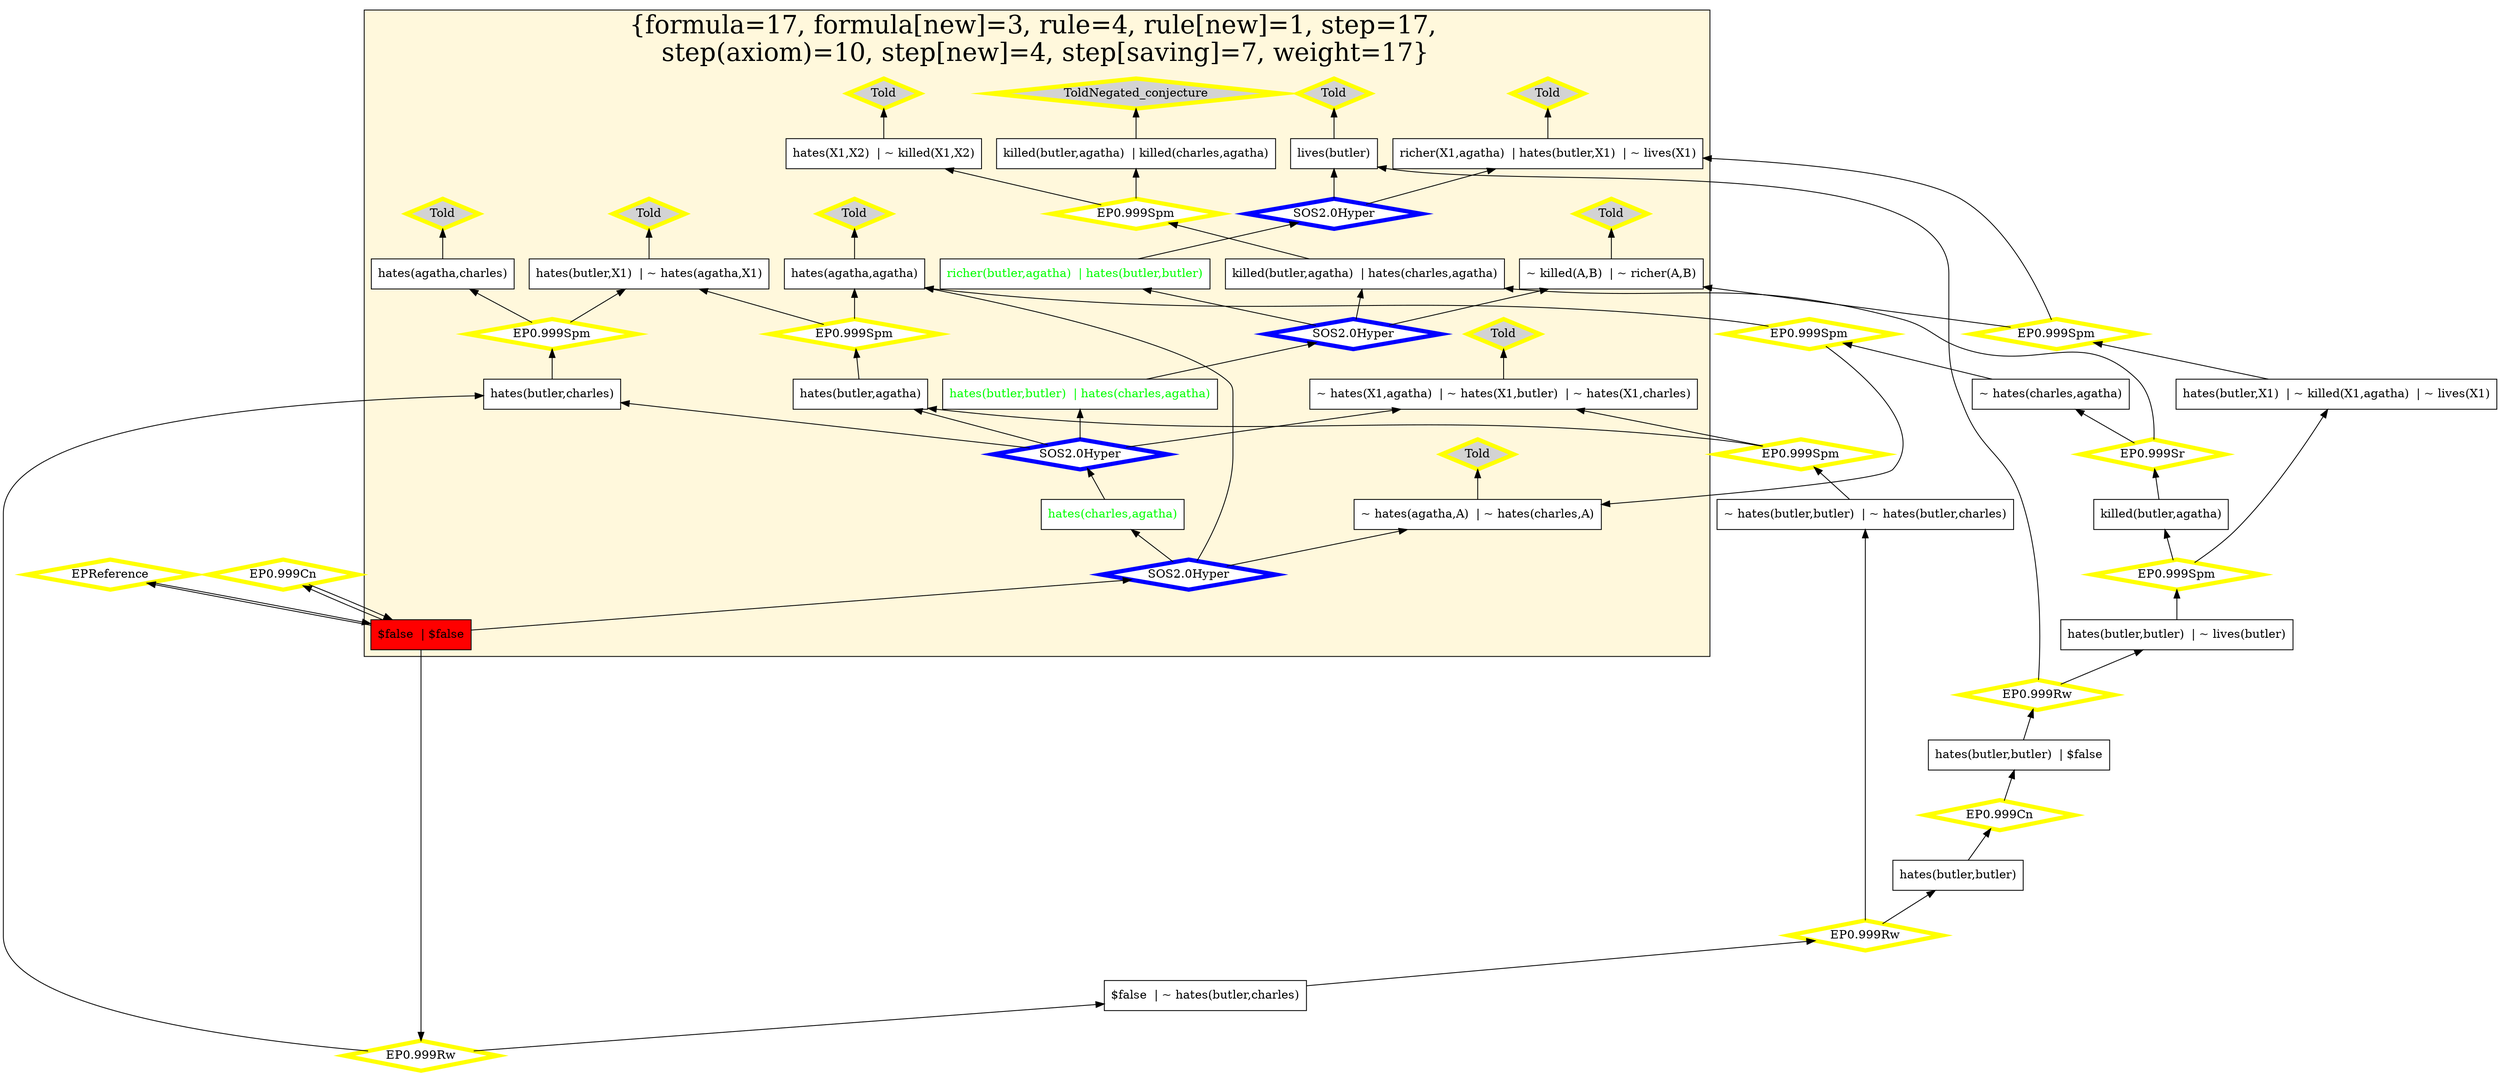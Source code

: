 digraph g 
{ rankdir=BT;
   
  "x_48" [ URL="http://inference-web.org/proofs/tptp/Solutions/PUZ/PUZ001-1/EP---1.1/answer.owl#ns_5_conclusion" color="black" shape="box" label="~ hates(agatha,X1)  | ~ hates(charles,X1)" fillcolor="white" style="filled"  ];
  "x_27" [ URL="http://inference-web.org/proofs/tptp/Solutions/PUZ/PUZ001-1/EP---1.1/answer.owl#ns_14_conclusion" color="black" shape="box" label="hates(butler,agatha)" fillcolor="white" style="filled"  ];
  "x_36" [ URL="http://inference-web.org/proofs/tptp/Solutions/PUZ/PUZ001-1/EP---1.1/answer.owl#ns_4_conclusion" color="black" shape="box" label="~ killed(X1,X2)  | ~ richer(X1,X2)" fillcolor="white" style="filled"  ];
  "x_50" [ URL="http://inference-web.org/proofs/tptp/Solutions/PUZ/PUZ001-1/SOS---2.0/answer.owl#ns_17_conclusion" color="black" shape="box" label="hates(butler,charles)" fillcolor="white" style="filled"  ];
  "x_74" [ URL="http://inference-web.org/proofs/tptp/Solutions/PUZ/PUZ001-1/EP---1.1/answer.owl#ns_16_conclusion" color="black" shape="box" label="~ hates(charles,agatha)" fillcolor="white" style="filled"  ];
  "x_51" [ URL="http://inference-web.org/proofs/tptp/Solutions/PUZ/PUZ001-1/EP---1.1/answer.owl#ns_31_conclusion" color="black" shape="box" label="hates(butler,butler)" fillcolor="white" style="filled"  ];
  "x_76" [ URL="http://inference-web.org/proofs/tptp/Solutions/PUZ/PUZ001-1/EP---1.1/answer.owl#ns_22_conclusion" color="black" shape="box" label="~ hates(butler,butler)  | ~ hates(butler,charles)" fillcolor="white" style="filled"  ];
  "x_1" [ fontcolor="green" URL="http://inference-web.org/proofs/tptp/Solutions/PUZ/PUZ001-1/SOS---2.0/answer.owl#ns_14_conclusion" color="black" shape="box" label="richer(butler,agatha)  | hates(butler,butler)" fillcolor="white" style="filled"  ];
  "x_54" [ URL="http://inference-web.org/proofs/tptp/Solutions/PUZ/PUZ001-1/SOS---2.0/answer.owl#ns_23_conclusion" color="black" shape="box" label="$false" fillcolor="red" style="filled"  ];
  "x_54" [ URL="http://inference-web.org/proofs/tptp/Solutions/PUZ/PUZ001-1/EP---1.1/answer.owl#ns_34_conclusion" color="black" shape="box" label="$false" fillcolor="red" style="filled"  ];
  "x_55" [ URL="http://inference-web.org/proofs/tptp/Solutions/PUZ/PUZ001-1/EP---1.1/answer.owl#ns_13_conclusion" color="black" shape="box" label="hates(charles,agatha)  | killed(butler,agatha)" fillcolor="white" style="filled"  ];
  "x_48" [ URL="http://inference-web.org/proofs/tptp/Solutions/PUZ/PUZ001-1/SOS---2.0/answer.owl#ns_2_conclusion" color="black" shape="box" label="~ hates(agatha,A)  | ~ hates(charles,A)" fillcolor="white" style="filled"  ];
  "x_65" [ URL="http://inference-web.org/proofs/tptp/Solutions/PUZ/PUZ001-1/SOS---2.0/answer.owl#ns_8_conclusion" color="black" shape="box" label="lives(butler)" fillcolor="white" style="filled"  ];
  "x_59" [ URL="http://inference-web.org/proofs/tptp/Solutions/PUZ/PUZ001-1/EP---1.1/answer.owl#ns_10_conclusion" color="black" shape="box" label="hates(butler,X1)  | ~ hates(agatha,X1)" fillcolor="white" style="filled"  ];
  "x_55" [ URL="http://inference-web.org/proofs/tptp/Solutions/PUZ/PUZ001-1/SOS---2.0/answer.owl#ns_18_conclusion" color="black" shape="box" label="killed(butler,agatha)  | hates(charles,agatha)" fillcolor="white" style="filled"  ];
  "x_35" [ URL="http://inference-web.org/proofs/tptp/Solutions/PUZ/PUZ001-1/EP---1.1/answer.owl#ns_8_conclusion" color="black" shape="box" label="hates(agatha,charles)" fillcolor="white" style="filled"  ];
  "x_29" [ URL="http://inference-web.org/proofs/tptp/Solutions/PUZ/PUZ001-1/EP---1.1/answer.owl#ns_9_conclusion" color="black" shape="box" label="hates(X1,X2)  | ~ killed(X1,X2)" fillcolor="white" style="filled"  ];
  "x_82" [ fontcolor="green" URL="http://inference-web.org/proofs/tptp/Solutions/PUZ/PUZ001-1/SOS---2.0/answer.owl#ns_19_conclusion" color="black" shape="box" label="hates(butler,butler)  | hates(charles,agatha)" fillcolor="white" style="filled"  ];
  "x_63" [ URL="http://inference-web.org/proofs/tptp/Solutions/PUZ/PUZ001-1/SOS---2.0/answer.owl#ns_3_conclusion" color="black" shape="box" label="~ hates(A,agatha)  | ~ hates(A,butler)  | ~ hates(A,charles)" fillcolor="white" style="filled"  ];
  "x_12" [ URL="http://inference-web.org/proofs/tptp/Solutions/PUZ/PUZ001-1/EP---1.1/answer.owl#ns_29_conclusion" color="black" shape="box" label="hates(butler,butler)  | ~ lives(butler)" fillcolor="white" style="filled"  ];
  "x_36" [ URL="http://inference-web.org/proofs/tptp/Solutions/PUZ/PUZ001-1/SOS---2.0/answer.owl#ns_1_conclusion" color="black" shape="box" label="~ killed(A,B)  | ~ richer(A,B)" fillcolor="white" style="filled"  ];
  "x_13" [ URL="http://inference-web.org/proofs/tptp/Solutions/PUZ/PUZ001-1/EP---1.1/answer.owl#ns_18_conclusion" color="black" shape="box" label="hates(butler,X1)  | ~ killed(X1,agatha)  | ~ lives(X1)" fillcolor="white" style="filled"  ];
  "x_84" [ URL="http://inference-web.org/proofs/tptp/Solutions/PUZ/PUZ001-1/EP---1.1/answer.owl#ns_32_conclusion" color="black" shape="box" label="$false  | ~ hates(butler,charles)" fillcolor="white" style="filled"  ];
  "x_65" [ URL="http://inference-web.org/proofs/tptp/Solutions/PUZ/PUZ001-1/EP---1.1/answer.owl#ns_2_conclusion" color="black" shape="box" label="lives(butler)" fillcolor="white" style="filled"  ];
  "x_86" [ fontcolor="green" URL="http://inference-web.org/proofs/tptp/Solutions/PUZ/PUZ001-1/SOS---2.0/answer.owl#ns_21_conclusion" color="black" shape="box" label="hates(charles,agatha)" fillcolor="white" style="filled"  ];
  "x_27" [ URL="http://inference-web.org/proofs/tptp/Solutions/PUZ/PUZ001-1/SOS---2.0/answer.owl#ns_15_conclusion" color="black" shape="box" label="hates(butler,agatha)" fillcolor="white" style="filled"  ];
  "x_89" [ URL="http://inference-web.org/proofs/tptp/Solutions/PUZ/PUZ001-1/EP---1.1/answer.owl#ns_7_conclusion" color="black" shape="box" label="hates(agatha,agatha)" fillcolor="white" style="filled"  ];
  "x_50" [ URL="http://inference-web.org/proofs/tptp/Solutions/PUZ/PUZ001-1/EP---1.1/answer.owl#ns_15_conclusion" color="black" shape="box" label="hates(butler,charles)" fillcolor="white" style="filled"  ];
  "x_89" [ URL="http://inference-web.org/proofs/tptp/Solutions/PUZ/PUZ001-1/SOS---2.0/answer.owl#ns_10_conclusion" color="black" shape="box" label="hates(agatha,agatha)" fillcolor="white" style="filled"  ];
  "x_39" [ URL="http://inference-web.org/proofs/tptp/Solutions/PUZ/PUZ001-1/SOS---2.0/answer.owl#ns_6_conclusion" color="black" shape="box" label="~ lives(A)  | richer(A,agatha)  | hates(butler,A)" fillcolor="white" style="filled"  ];
  "x_95" [ URL="http://inference-web.org/proofs/tptp/Solutions/PUZ/PUZ001-1/EP---1.1/answer.owl#ns_30_conclusion" color="black" shape="box" label="hates(butler,butler)  | $false" fillcolor="white" style="filled"  ];
  "x_54" [ URL="http://inference-web.org/proofs/tptp/Solutions/PUZ/PUZ001-1/EP---1.1/answer.owl#ns_35_conclusion" color="black" shape="box" label="$false" fillcolor="red" style="filled"  ];
  "x_63" [ URL="http://inference-web.org/proofs/tptp/Solutions/PUZ/PUZ001-1/EP---1.1/answer.owl#ns_6_conclusion" color="black" shape="box" label="~ hates(X1,agatha)  | ~ hates(X1,butler)  | ~ hates(X1,charles)" fillcolor="white" style="filled"  ];
  "x_54" [ URL="http://inference-web.org/proofs/tptp/Solutions/PUZ/PUZ001-1/EP---1.1/answer.owl#ns_33_conclusion" color="black" shape="box" label="$false  | $false" fillcolor="red" style="filled"  ];
  "x_99" [ URL="http://inference-web.org/proofs/tptp/Solutions/PUZ/PUZ001-1/EP---1.1/answer.owl#ns_25_conclusion" color="black" shape="box" label="killed(butler,agatha)" fillcolor="white" style="filled"  ];
  "x_6" [ URL="http://inference-web.org/proofs/tptp/Solutions/PUZ/PUZ001-1/EP---1.1/answer.owl#ns_12_conclusion" color="black" shape="box" label="killed(butler,agatha)  | killed(charles,agatha)" fillcolor="white" style="filled"  ];
  "x_39" [ URL="http://inference-web.org/proofs/tptp/Solutions/PUZ/PUZ001-1/EP---1.1/answer.owl#ns_11_conclusion" color="black" shape="box" label="richer(X1,agatha)  | hates(butler,X1)  | ~ lives(X1)" fillcolor="white" style="filled"  ];
  "-60e429c2:1242c8035d5:-7fa5" [ URL="http://browser.inference-web.org/iwbrowser/BrowseNodeSet?url=http%3A%2F%2Finference-web.org%2Fproofs%2Ftptp%2FSolutions%2FPUZ%2FPUZ001-1%2FEP---1.1%2Fanswer.owl%23ns_7" color="yellow" shape="diamond" label="Told" fillcolor="lightgrey" style="filled" penwidth="5"  ];
  "x_89" -> "-60e429c2:1242c8035d5:-7fa5";
  "-60e429c2:1242c8035d5:-7fc4" [ URL="http://browser.inference-web.org/iwbrowser/BrowseNodeSet?url=http%3A%2F%2Finference-web.org%2Fproofs%2Ftptp%2FSolutions%2FPUZ%2FPUZ001-1%2FEP---1.1%2Fanswer.owl%23ns_34" color="yellow" shape="diamond" label="EP0.999Cn" fillcolor="white" style="filled" penwidth="5"  ];
  "x_54" -> "-60e429c2:1242c8035d5:-7fc4";
  "-60e429c2:1242c8035d5:-7fc4" -> "x_54";
  "-60e429c2:1242c8035d5:-7fb9" [ URL="http://browser.inference-web.org/iwbrowser/BrowseNodeSet?url=http%3A%2F%2Finference-web.org%2Fproofs%2Ftptp%2FSolutions%2FPUZ%2FPUZ001-1%2FEP---1.1%2Fanswer.owl%23ns_32" color="yellow" shape="diamond" label="EP0.999Rw" fillcolor="white" style="filled" penwidth="5"  ];
  "x_84" -> "-60e429c2:1242c8035d5:-7fb9";
  "-60e429c2:1242c8035d5:-7fb9" -> "x_51";
  "-60e429c2:1242c8035d5:-7fb9" -> "x_76";
  "-60e429c2:1242c8035d5:-7fc2" [ URL="http://browser.inference-web.org/iwbrowser/BrowseNodeSet?url=http%3A%2F%2Finference-web.org%2Fproofs%2Ftptp%2FSolutions%2FPUZ%2FPUZ001-1%2FEP---1.1%2Fanswer.owl%23ns_33" color="yellow" shape="diamond" label="EP0.999Rw" fillcolor="white" style="filled" penwidth="5"  ];
  "x_54" -> "-60e429c2:1242c8035d5:-7fc2";
  "-60e429c2:1242c8035d5:-7fc2" -> "x_50";
  "-60e429c2:1242c8035d5:-7fc2" -> "x_84";
  "-60e429c2:1242c8035d5:-7fc6" [ URL="http://browser.inference-web.org/iwbrowser/BrowseNodeSet?url=http%3A%2F%2Finference-web.org%2Fproofs%2Ftptp%2FSolutions%2FPUZ%2FPUZ001-1%2FEP---1.1%2Fanswer.owl%23answer" color="yellow" shape="diamond" label="EPReference" fillcolor="white" style="filled" penwidth="5"  ];
  "x_54" -> "-60e429c2:1242c8035d5:-7fc6";
  "-60e429c2:1242c8035d5:-7fc6" -> "x_54";
  "-60e429c2:1242c8035d5:-8000" [ URL="http://browser.inference-web.org/iwbrowser/BrowseNodeSet?url=http%3A%2F%2Finference-web.org%2Fproofs%2Ftptp%2FSolutions%2FPUZ%2FPUZ001-1%2FSOS---2.0%2Fanswer.owl%23answer" color="blue" shape="diamond" label="SOS2.0Hyper" fillcolor="white" style="filled" penwidth="5"  ];
  "x_54" -> "-60e429c2:1242c8035d5:-8000";
  "-60e429c2:1242c8035d5:-8000" -> "x_48";
  "-60e429c2:1242c8035d5:-8000" -> "x_86";
  "-60e429c2:1242c8035d5:-8000" -> "x_89";
  "-60e429c2:1242c8035d5:-7f8a" [ URL="http://browser.inference-web.org/iwbrowser/BrowseNodeSet?url=http%3A%2F%2Finference-web.org%2Fproofs%2Ftptp%2FSolutions%2FPUZ%2FPUZ001-1%2FEP---1.1%2Fanswer.owl%23ns_14" color="yellow" shape="diamond" label="EP0.999Spm" fillcolor="white" style="filled" penwidth="5"  ];
  "x_27" -> "-60e429c2:1242c8035d5:-7f8a";
  "-60e429c2:1242c8035d5:-7f8a" -> "x_59";
  "-60e429c2:1242c8035d5:-7f8a" -> "x_89";
  "-60e429c2:1242c8035d5:-7f96" [ URL="http://browser.inference-web.org/iwbrowser/BrowseNodeSet?url=http%3A%2F%2Finference-web.org%2Fproofs%2Ftptp%2FSolutions%2FPUZ%2FPUZ001-1%2FEP---1.1%2Fanswer.owl%23ns_18" color="yellow" shape="diamond" label="EP0.999Spm" fillcolor="white" style="filled" penwidth="5"  ];
  "x_13" -> "-60e429c2:1242c8035d5:-7f96";
  "-60e429c2:1242c8035d5:-7f96" -> "x_36";
  "-60e429c2:1242c8035d5:-7f96" -> "x_39";
  "-60e429c2:1242c8035d5:-7f9c" [ URL="http://browser.inference-web.org/iwbrowser/BrowseNodeSet?url=http%3A%2F%2Finference-web.org%2Fproofs%2Ftptp%2FSolutions%2FPUZ%2FPUZ001-1%2FEP---1.1%2Fanswer.owl%23ns_12" color="yellow" shape="diamond" label="ToldNegated_conjecture" fillcolor="lightgrey" style="filled" penwidth="5"  ];
  "x_6" -> "-60e429c2:1242c8035d5:-7f9c";
  "-60e429c2:1242c8035d5:-7f99" [ URL="http://browser.inference-web.org/iwbrowser/BrowseNodeSet?url=http%3A%2F%2Finference-web.org%2Fproofs%2Ftptp%2FSolutions%2FPUZ%2FPUZ001-1%2FEP---1.1%2Fanswer.owl%23ns_9" color="yellow" shape="diamond" label="Told" fillcolor="lightgrey" style="filled" penwidth="5"  ];
  "x_29" -> "-60e429c2:1242c8035d5:-7f99";
  "-60e429c2:1242c8035d5:-7fb1" [ URL="http://browser.inference-web.org/iwbrowser/BrowseNodeSet?url=http%3A%2F%2Finference-web.org%2Fproofs%2Ftptp%2FSolutions%2FPUZ%2FPUZ001-1%2FEP---1.1%2Fanswer.owl%23ns_2" color="yellow" shape="diamond" label="Told" fillcolor="lightgrey" style="filled" penwidth="5"  ];
  "x_65" -> "-60e429c2:1242c8035d5:-7fb1";
  "-60e429c2:1242c8035d5:-7fae" [ URL="http://browser.inference-web.org/iwbrowser/BrowseNodeSet?url=http%3A%2F%2Finference-web.org%2Fproofs%2Ftptp%2FSolutions%2FPUZ%2FPUZ001-1%2FEP---1.1%2Fanswer.owl%23ns_29" color="yellow" shape="diamond" label="EP0.999Spm" fillcolor="white" style="filled" penwidth="5"  ];
  "x_12" -> "-60e429c2:1242c8035d5:-7fae";
  "-60e429c2:1242c8035d5:-7fae" -> "x_13";
  "-60e429c2:1242c8035d5:-7fae" -> "x_99";
  "-60e429c2:1242c8035d5:-7f87" [ URL="http://browser.inference-web.org/iwbrowser/BrowseNodeSet?url=http%3A%2F%2Finference-web.org%2Fproofs%2Ftptp%2FSolutions%2FPUZ%2FPUZ001-1%2FEP---1.1%2Fanswer.owl%23ns_6" color="yellow" shape="diamond" label="Told" fillcolor="lightgrey" style="filled" penwidth="5"  ];
  "x_63" -> "-60e429c2:1242c8035d5:-7f87";
  "-60e429c2:1242c8035d5:-7fbc" [ URL="http://browser.inference-web.org/iwbrowser/BrowseNodeSet?url=http%3A%2F%2Finference-web.org%2Fproofs%2Ftptp%2FSolutions%2FPUZ%2FPUZ001-1%2FEP---1.1%2Fanswer.owl%23ns_8" color="yellow" shape="diamond" label="Told" fillcolor="lightgrey" style="filled" penwidth="5"  ];
  "x_35" -> "-60e429c2:1242c8035d5:-7fbc";
  "-60e429c2:1242c8035d5:-7f90" [ URL="http://browser.inference-web.org/iwbrowser/BrowseNodeSet?url=http%3A%2F%2Finference-web.org%2Fproofs%2Ftptp%2FSolutions%2FPUZ%2FPUZ001-1%2FEP---1.1%2Fanswer.owl%23ns_4" color="yellow" shape="diamond" label="Told" fillcolor="lightgrey" style="filled" penwidth="5"  ];
  "x_36" -> "-60e429c2:1242c8035d5:-7f90";
  "-60e429c2:1242c8035d5:-7f8d" [ URL="http://browser.inference-web.org/iwbrowser/BrowseNodeSet?url=http%3A%2F%2Finference-web.org%2Fproofs%2Ftptp%2FSolutions%2FPUZ%2FPUZ001-1%2FEP---1.1%2Fanswer.owl%23ns_22" color="yellow" shape="diamond" label="EP0.999Spm" fillcolor="white" style="filled" penwidth="5"  ];
  "x_76" -> "-60e429c2:1242c8035d5:-7f8d";
  "-60e429c2:1242c8035d5:-7f8d" -> "x_27";
  "-60e429c2:1242c8035d5:-7f8d" -> "x_63";
  "-60e429c2:1242c8035d5:-7ff6" [ URL="http://browser.inference-web.org/iwbrowser/BrowseNodeSet?url=http%3A%2F%2Finference-web.org%2Fproofs%2Ftptp%2FSolutions%2FPUZ%2FPUZ001-1%2FSOS---2.0%2Fanswer.owl%23ns_21" color="blue" shape="diamond" label="SOS2.0Hyper" fillcolor="white" style="filled" penwidth="5"  ];
  "x_86" -> "-60e429c2:1242c8035d5:-7ff6";
  "-60e429c2:1242c8035d5:-7ff6" -> "x_27";
  "-60e429c2:1242c8035d5:-7ff6" -> "x_50";
  "-60e429c2:1242c8035d5:-7ff6" -> "x_63";
  "-60e429c2:1242c8035d5:-7ff6" -> "x_82";
  "-60e429c2:1242c8035d5:-7fa8" [ URL="http://browser.inference-web.org/iwbrowser/BrowseNodeSet?url=http%3A%2F%2Finference-web.org%2Fproofs%2Ftptp%2FSolutions%2FPUZ%2FPUZ001-1%2FEP---1.1%2Fanswer.owl%23ns_16" color="yellow" shape="diamond" label="EP0.999Spm" fillcolor="white" style="filled" penwidth="5"  ];
  "x_74" -> "-60e429c2:1242c8035d5:-7fa8";
  "-60e429c2:1242c8035d5:-7fa8" -> "x_48";
  "-60e429c2:1242c8035d5:-7fa8" -> "x_89";
  "-60e429c2:1242c8035d5:-7fb4" [ URL="http://browser.inference-web.org/iwbrowser/BrowseNodeSet?url=http%3A%2F%2Finference-web.org%2Fproofs%2Ftptp%2FSolutions%2FPUZ%2FPUZ001-1%2FEP---1.1%2Fanswer.owl%23ns_30" color="yellow" shape="diamond" label="EP0.999Rw" fillcolor="white" style="filled" penwidth="5"  ];
  "x_95" -> "-60e429c2:1242c8035d5:-7fb4";
  "-60e429c2:1242c8035d5:-7fb4" -> "x_12";
  "-60e429c2:1242c8035d5:-7fb4" -> "x_65";
  "-60e429c2:1242c8035d5:-7fb6" [ URL="http://browser.inference-web.org/iwbrowser/BrowseNodeSet?url=http%3A%2F%2Finference-web.org%2Fproofs%2Ftptp%2FSolutions%2FPUZ%2FPUZ001-1%2FEP---1.1%2Fanswer.owl%23ns_31" color="yellow" shape="diamond" label="EP0.999Cn" fillcolor="white" style="filled" penwidth="5"  ];
  "x_51" -> "-60e429c2:1242c8035d5:-7fb6";
  "-60e429c2:1242c8035d5:-7fb6" -> "x_95";
  "-60e429c2:1242c8035d5:-7fab" [ URL="http://browser.inference-web.org/iwbrowser/BrowseNodeSet?url=http%3A%2F%2Finference-web.org%2Fproofs%2Ftptp%2FSolutions%2FPUZ%2FPUZ001-1%2FEP---1.1%2Fanswer.owl%23ns_25" color="yellow" shape="diamond" label="EP0.999Sr" fillcolor="white" style="filled" penwidth="5"  ];
  "x_99" -> "-60e429c2:1242c8035d5:-7fab";
  "-60e429c2:1242c8035d5:-7fab" -> "x_55";
  "-60e429c2:1242c8035d5:-7fab" -> "x_74";
  "-60e429c2:1242c8035d5:-7f93" [ URL="http://browser.inference-web.org/iwbrowser/BrowseNodeSet?url=http%3A%2F%2Finference-web.org%2Fproofs%2Ftptp%2FSolutions%2FPUZ%2FPUZ001-1%2FEP---1.1%2Fanswer.owl%23ns_11" color="yellow" shape="diamond" label="Told" fillcolor="lightgrey" style="filled" penwidth="5"  ];
  "x_39" -> "-60e429c2:1242c8035d5:-7f93";
  "-60e429c2:1242c8035d5:-7fbf" [ URL="http://browser.inference-web.org/iwbrowser/BrowseNodeSet?url=http%3A%2F%2Finference-web.org%2Fproofs%2Ftptp%2FSolutions%2FPUZ%2FPUZ001-1%2FEP---1.1%2Fanswer.owl%23ns_15" color="yellow" shape="diamond" label="EP0.999Spm" fillcolor="white" style="filled" penwidth="5"  ];
  "x_50" -> "-60e429c2:1242c8035d5:-7fbf";
  "-60e429c2:1242c8035d5:-7fbf" -> "x_35";
  "-60e429c2:1242c8035d5:-7fbf" -> "x_59";
  "-60e429c2:1242c8035d5:-7fd2" [ URL="http://browser.inference-web.org/iwbrowser/BrowseNodeSet?url=http%3A%2F%2Finference-web.org%2Fproofs%2Ftptp%2FSolutions%2FPUZ%2FPUZ001-1%2FSOS---2.0%2Fanswer.owl%23ns_14" color="blue" shape="diamond" label="SOS2.0Hyper" fillcolor="white" style="filled" penwidth="5"  ];
  "x_1" -> "-60e429c2:1242c8035d5:-7fd2";
  "-60e429c2:1242c8035d5:-7fd2" -> "x_39";
  "-60e429c2:1242c8035d5:-7fd2" -> "x_65";
  "-60e429c2:1242c8035d5:-7fe2" [ URL="http://browser.inference-web.org/iwbrowser/BrowseNodeSet?url=http%3A%2F%2Finference-web.org%2Fproofs%2Ftptp%2FSolutions%2FPUZ%2FPUZ001-1%2FSOS---2.0%2Fanswer.owl%23ns_19" color="blue" shape="diamond" label="SOS2.0Hyper" fillcolor="white" style="filled" penwidth="5"  ];
  "x_82" -> "-60e429c2:1242c8035d5:-7fe2";
  "-60e429c2:1242c8035d5:-7fe2" -> "x_1";
  "-60e429c2:1242c8035d5:-7fe2" -> "x_36";
  "-60e429c2:1242c8035d5:-7fe2" -> "x_55";
  "-60e429c2:1242c8035d5:-7f9f" [ URL="http://browser.inference-web.org/iwbrowser/BrowseNodeSet?url=http%3A%2F%2Finference-web.org%2Fproofs%2Ftptp%2FSolutions%2FPUZ%2FPUZ001-1%2FEP---1.1%2Fanswer.owl%23ns_13" color="yellow" shape="diamond" label="EP0.999Spm" fillcolor="white" style="filled" penwidth="5"  ];
  "x_55" -> "-60e429c2:1242c8035d5:-7f9f";
  "-60e429c2:1242c8035d5:-7f9f" -> "x_6";
  "-60e429c2:1242c8035d5:-7f9f" -> "x_29";
  "-60e429c2:1242c8035d5:-7fa2" [ URL="http://browser.inference-web.org/iwbrowser/BrowseNodeSet?url=http%3A%2F%2Finference-web.org%2Fproofs%2Ftptp%2FSolutions%2FPUZ%2FPUZ001-1%2FEP---1.1%2Fanswer.owl%23ns_5" color="yellow" shape="diamond" label="Told" fillcolor="lightgrey" style="filled" penwidth="5"  ];
  "x_48" -> "-60e429c2:1242c8035d5:-7fa2";
  "-60e429c2:1242c8035d5:-7fc9" [ URL="http://browser.inference-web.org/iwbrowser/BrowseNodeSet?url=http%3A%2F%2Finference-web.org%2Fproofs%2Ftptp%2FSolutions%2FPUZ%2FPUZ001-1%2FEP---1.1%2Fanswer.owl%23ns_10" color="yellow" shape="diamond" label="Told" fillcolor="lightgrey" style="filled" penwidth="5"  ];
  "x_59" -> "-60e429c2:1242c8035d5:-7fc9";
  
 subgraph cluster_opt 
{ labelloc=b label="{formula=17, formula[new]=3, rule=4, rule[new]=1, step=17, \n  step(axiom)=10, step[new]=4, step[saving]=7, weight=17}" 
 fontsize=30 fillcolor=cornsilk style=filled 
  x_35 ; x_1 ; x_39 ; x_65 ; x_6 ; x_36 ; x_50 ; x_48 ; x_86 ; x_55 ; x_54 ; x_82 ; x_59 ; x_27 ; x_29 ; x_63 ; x_89 ; "-60e429c2:1242c8035d5:-7fa5" ;
 "-60e429c2:1242c8035d5:-7ff6" ;
 "-60e429c2:1242c8035d5:-7f8a" ;
 "-60e429c2:1242c8035d5:-8000" ;
 "-60e429c2:1242c8035d5:-7fbf" ;
 "-60e429c2:1242c8035d5:-7f93" ;
 "-60e429c2:1242c8035d5:-7f9c" ;
 "-60e429c2:1242c8035d5:-7fd2" ;
 "-60e429c2:1242c8035d5:-7f99" ;
 "-60e429c2:1242c8035d5:-7fe2" ;
 "-60e429c2:1242c8035d5:-7fb1" ;
 "-60e429c2:1242c8035d5:-7f9f" ;
 "-60e429c2:1242c8035d5:-7f87" ;
 "-60e429c2:1242c8035d5:-7fa2" ;
 "-60e429c2:1242c8035d5:-7fbc" ;
 "-60e429c2:1242c8035d5:-7fc9" ;
 "-60e429c2:1242c8035d5:-7f90" ;
 
}
 
}
